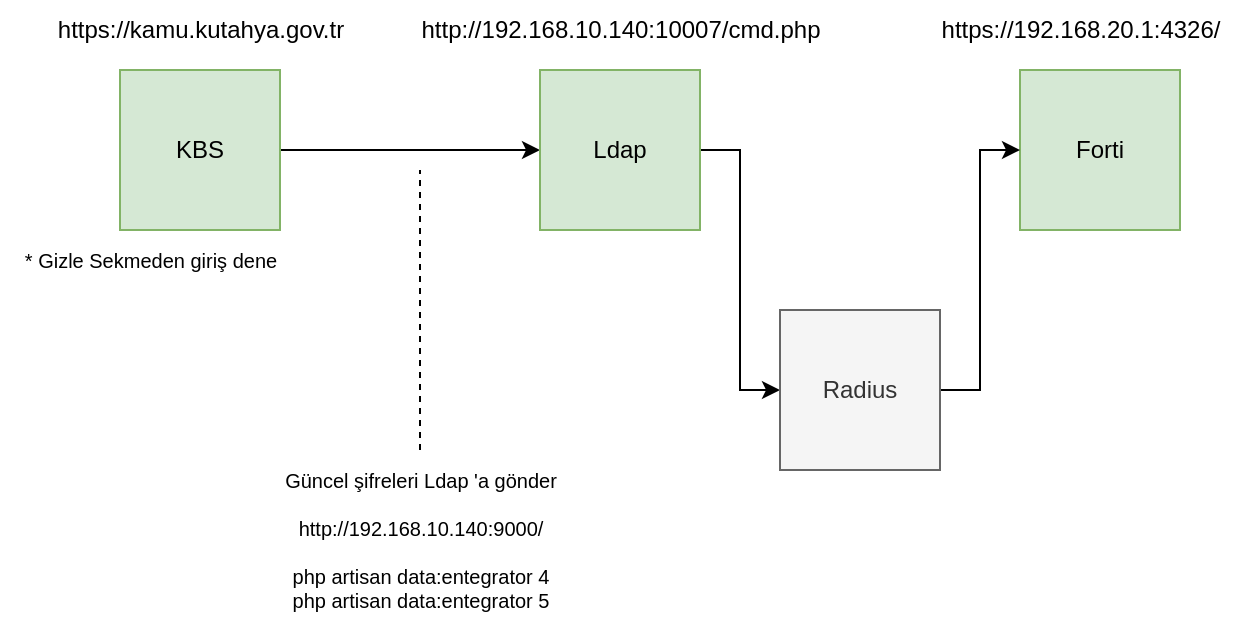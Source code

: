 <mxfile version="20.8.1" type="github">
  <diagram id="n8Z6SS6ofK7uxzqAPtRN" name="Page-1">
    <mxGraphModel dx="848" dy="605" grid="1" gridSize="10" guides="1" tooltips="1" connect="1" arrows="1" fold="1" page="1" pageScale="1" pageWidth="850" pageHeight="1100" math="0" shadow="0">
      <root>
        <mxCell id="0" />
        <mxCell id="1" parent="0" />
        <mxCell id="UQOwW32ChrhTyCgGbpYT-5" style="edgeStyle=orthogonalEdgeStyle;rounded=0;orthogonalLoop=1;jettySize=auto;html=1;exitX=1;exitY=0.5;exitDx=0;exitDy=0;entryX=0;entryY=0.5;entryDx=0;entryDy=0;" edge="1" parent="1" source="UQOwW32ChrhTyCgGbpYT-1" target="UQOwW32ChrhTyCgGbpYT-2">
          <mxGeometry relative="1" as="geometry" />
        </mxCell>
        <mxCell id="UQOwW32ChrhTyCgGbpYT-1" value="KBS" style="whiteSpace=wrap;html=1;aspect=fixed;fillColor=#d5e8d4;strokeColor=#82b366;" vertex="1" parent="1">
          <mxGeometry x="100" y="160" width="80" height="80" as="geometry" />
        </mxCell>
        <mxCell id="UQOwW32ChrhTyCgGbpYT-10" style="edgeStyle=orthogonalEdgeStyle;rounded=0;orthogonalLoop=1;jettySize=auto;html=1;exitX=1;exitY=0.5;exitDx=0;exitDy=0;entryX=0;entryY=0.5;entryDx=0;entryDy=0;" edge="1" parent="1" source="UQOwW32ChrhTyCgGbpYT-2" target="UQOwW32ChrhTyCgGbpYT-4">
          <mxGeometry relative="1" as="geometry" />
        </mxCell>
        <mxCell id="UQOwW32ChrhTyCgGbpYT-2" value="Ldap" style="whiteSpace=wrap;html=1;aspect=fixed;fillColor=#d5e8d4;strokeColor=#82b366;" vertex="1" parent="1">
          <mxGeometry x="310" y="160" width="80" height="80" as="geometry" />
        </mxCell>
        <mxCell id="UQOwW32ChrhTyCgGbpYT-3" value="Forti" style="whiteSpace=wrap;html=1;aspect=fixed;fillColor=#d5e8d4;strokeColor=#82b366;" vertex="1" parent="1">
          <mxGeometry x="550" y="160" width="80" height="80" as="geometry" />
        </mxCell>
        <mxCell id="UQOwW32ChrhTyCgGbpYT-11" style="edgeStyle=orthogonalEdgeStyle;rounded=0;orthogonalLoop=1;jettySize=auto;html=1;exitX=1;exitY=0.5;exitDx=0;exitDy=0;entryX=0;entryY=0.5;entryDx=0;entryDy=0;" edge="1" parent="1" source="UQOwW32ChrhTyCgGbpYT-4" target="UQOwW32ChrhTyCgGbpYT-3">
          <mxGeometry relative="1" as="geometry" />
        </mxCell>
        <mxCell id="UQOwW32ChrhTyCgGbpYT-4" value="Radius" style="whiteSpace=wrap;html=1;aspect=fixed;fillColor=#f5f5f5;strokeColor=#666666;fontColor=#333333;" vertex="1" parent="1">
          <mxGeometry x="430" y="280" width="80" height="80" as="geometry" />
        </mxCell>
        <mxCell id="UQOwW32ChrhTyCgGbpYT-7" value="https://kamu.kutahya.gov.tr" style="text;html=1;align=center;verticalAlign=middle;resizable=0;points=[];autosize=1;strokeColor=none;fillColor=none;" vertex="1" parent="1">
          <mxGeometry x="55" y="125" width="170" height="30" as="geometry" />
        </mxCell>
        <mxCell id="UQOwW32ChrhTyCgGbpYT-8" value="http://192.168.10.140:10007/cmd.php" style="text;html=1;align=center;verticalAlign=middle;resizable=0;points=[];autosize=1;strokeColor=none;fillColor=none;" vertex="1" parent="1">
          <mxGeometry x="240" y="125" width="220" height="30" as="geometry" />
        </mxCell>
        <mxCell id="UQOwW32ChrhTyCgGbpYT-9" value="https://192.168.20.1:4326/" style="text;html=1;align=center;verticalAlign=middle;resizable=0;points=[];autosize=1;strokeColor=none;fillColor=none;" vertex="1" parent="1">
          <mxGeometry x="500" y="125" width="160" height="30" as="geometry" />
        </mxCell>
        <mxCell id="UQOwW32ChrhTyCgGbpYT-12" value="* Gizle Sekmeden giriş dene" style="text;html=1;align=center;verticalAlign=middle;resizable=0;points=[];autosize=1;strokeColor=none;fillColor=none;fontSize=10;" vertex="1" parent="1">
          <mxGeometry x="40" y="240" width="150" height="30" as="geometry" />
        </mxCell>
        <mxCell id="UQOwW32ChrhTyCgGbpYT-14" style="edgeStyle=orthogonalEdgeStyle;rounded=0;orthogonalLoop=1;jettySize=auto;html=1;fontSize=10;endArrow=none;endFill=0;dashed=1;" edge="1" parent="1" source="UQOwW32ChrhTyCgGbpYT-13">
          <mxGeometry relative="1" as="geometry">
            <mxPoint x="250" y="210" as="targetPoint" />
          </mxGeometry>
        </mxCell>
        <mxCell id="UQOwW32ChrhTyCgGbpYT-13" value="Güncel şifreleri Ldap &#39;a gönder&lt;br&gt;&lt;br&gt;http://192.168.10.140:9000/&lt;br&gt;&lt;br style=&quot;border-color: var(--border-color);&quot;&gt;php artisan data:entegrator 4&lt;br style=&quot;border-color: var(--border-color);&quot;&gt;php artisan data:entegrator 5" style="text;html=1;align=center;verticalAlign=middle;resizable=0;points=[];autosize=1;strokeColor=none;fillColor=none;fontSize=10;" vertex="1" parent="1">
          <mxGeometry x="170" y="350" width="160" height="90" as="geometry" />
        </mxCell>
      </root>
    </mxGraphModel>
  </diagram>
</mxfile>
